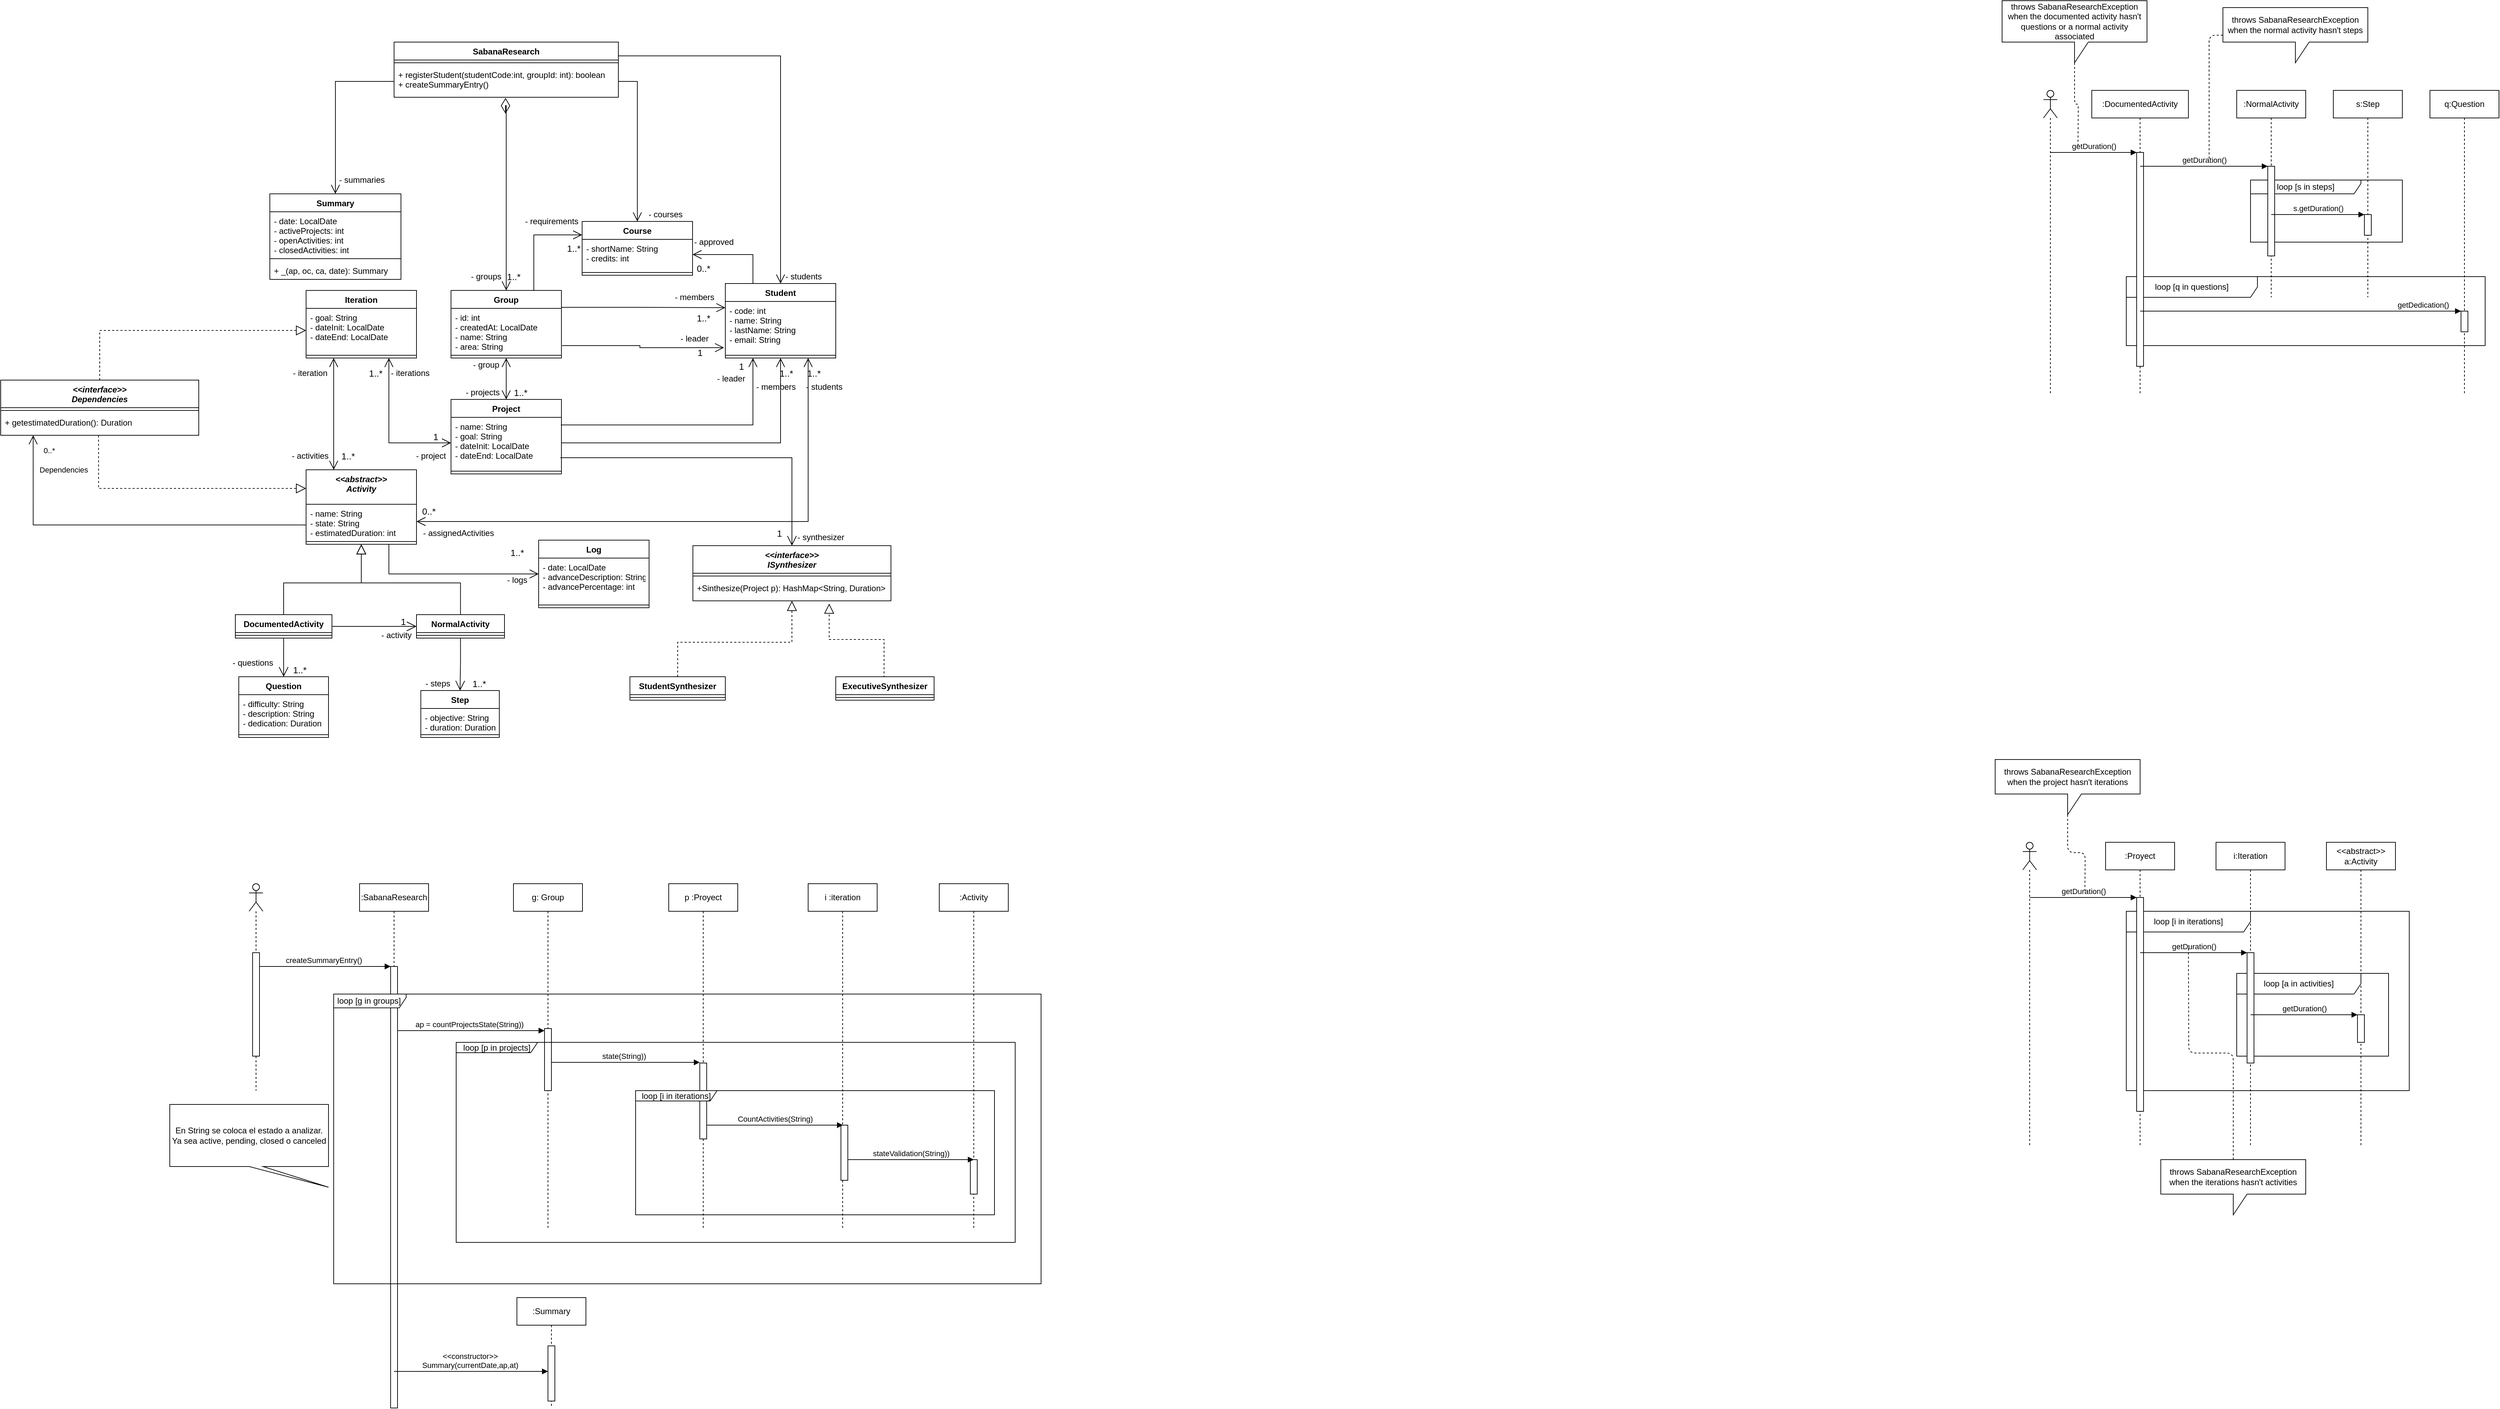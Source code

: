 <mxfile version="14.5.1" type="device"><diagram id="BMrYBfoX8CHqtKJXn9eS" name="Page-1"><mxGraphModel dx="3787" dy="1467" grid="1" gridSize="10" guides="1" tooltips="1" connect="1" arrows="1" fold="1" page="1" pageScale="1" pageWidth="850" pageHeight="1100" math="0" shadow="0"><root><mxCell id="0"/><mxCell id="1" parent="0"/><mxCell id="Llu3JfnZQ6RUKo-hhIr5-25" value=":Activity" style="shape=umlLifeline;perimeter=lifelinePerimeter;whiteSpace=wrap;html=1;container=1;collapsible=0;recursiveResize=0;outlineConnect=0;" vertex="1" parent="1"><mxGeometry x="-1520" y="190" width="100" height="500" as="geometry"/></mxCell><mxCell id="Llu3JfnZQ6RUKo-hhIr5-26" value="" style="html=1;points=[];perimeter=orthogonalPerimeter;" vertex="1" parent="Llu3JfnZQ6RUKo-hhIr5-25"><mxGeometry x="45" y="400" width="10" height="50" as="geometry"/></mxCell><mxCell id="Llu3JfnZQ6RUKo-hhIr5-20" value="i :iteration" style="shape=umlLifeline;perimeter=lifelinePerimeter;whiteSpace=wrap;html=1;container=1;collapsible=0;recursiveResize=0;outlineConnect=0;" vertex="1" parent="1"><mxGeometry x="-1710" y="190" width="100" height="500" as="geometry"/></mxCell><mxCell id="Llu3JfnZQ6RUKo-hhIr5-22" value="" style="html=1;points=[];perimeter=orthogonalPerimeter;" vertex="1" parent="Llu3JfnZQ6RUKo-hhIr5-20"><mxGeometry x="47.5" y="350" width="10" height="80" as="geometry"/></mxCell><mxCell id="Llu3JfnZQ6RUKo-hhIr5-9" value="createSummaryEntry()" style="html=1;verticalAlign=bottom;endArrow=block;entryX=0;entryY=0;" edge="1" target="Llu3JfnZQ6RUKo-hhIr5-8" parent="1" source="Llu3JfnZQ6RUKo-hhIr5-3"><mxGeometry relative="1" as="geometry"><mxPoint x="-2385" y="310" as="sourcePoint"/></mxGeometry></mxCell><mxCell id="Llu3JfnZQ6RUKo-hhIr5-14" value="ap = countProjectsState(String))" style="html=1;verticalAlign=bottom;endArrow=block;entryX=0;entryY=0;" edge="1" parent="1"><mxGeometry relative="1" as="geometry"><mxPoint x="-2310.929" y="403" as="sourcePoint"/><mxPoint x="-2092" y="403" as="targetPoint"/></mxGeometry></mxCell><mxCell id="Llu3JfnZQ6RUKo-hhIr5-27" value="stateValidation(String))" style="html=1;verticalAlign=bottom;endArrow=block;" edge="1" parent="1"><mxGeometry relative="1" as="geometry"><mxPoint x="-1652.499" y="590" as="sourcePoint"/><mxPoint x="-1470" y="590" as="targetPoint"/></mxGeometry></mxCell><mxCell id="Llu3JfnZQ6RUKo-hhIr5-23" value="CountActivities(String)" style="html=1;verticalAlign=bottom;endArrow=block;entryX=0;entryY=0;" edge="1" parent="1"><mxGeometry relative="1" as="geometry"><mxPoint x="-1857.499" y="540" as="sourcePoint"/><mxPoint x="-1659.57" y="540" as="targetPoint"/></mxGeometry></mxCell><mxCell id="Llu3JfnZQ6RUKo-hhIr5-18" value="state(String))" style="html=1;verticalAlign=bottom;endArrow=block;entryX=0;entryY=0;" edge="1" parent="1"><mxGeometry relative="1" as="geometry"><mxPoint x="-2087.5" y="449" as="sourcePoint"/><mxPoint x="-1867" y="449" as="targetPoint"/><Array as="points"><mxPoint x="-1950" y="449"/></Array></mxGeometry></mxCell><mxCell id="fffcVS3mCHa0CQ3i0ZVS-40" value="loop [i in iterations]" style="shape=umlFrame;whiteSpace=wrap;html=1;width=180;height=30;" parent="1" vertex="1"><mxGeometry x="200" y="230" width="410" height="260" as="geometry"/></mxCell><mxCell id="fffcVS3mCHa0CQ3i0ZVS-41" value="loop [a in activities]" style="shape=umlFrame;whiteSpace=wrap;html=1;width=180;height=30;" parent="1" vertex="1"><mxGeometry x="360" y="320" width="220" height="120" as="geometry"/></mxCell><mxCell id="fffcVS3mCHa0CQ3i0ZVS-39" value="loop [q in questions]" style="shape=umlFrame;whiteSpace=wrap;html=1;width=190;height=30;" parent="1" vertex="1"><mxGeometry x="200" y="-690" width="520" height="100" as="geometry"/></mxCell><mxCell id="fffcVS3mCHa0CQ3i0ZVS-33" value="loop [s in steps]" style="shape=umlFrame;whiteSpace=wrap;html=1;width=160;height=20;" parent="1" vertex="1"><mxGeometry x="380" y="-830" width="220" height="90" as="geometry"/></mxCell><mxCell id="fffcVS3mCHa0CQ3i0ZVS-1" value="" style="shape=umlLifeline;participant=umlActor;perimeter=lifelinePerimeter;whiteSpace=wrap;html=1;container=1;collapsible=0;recursiveResize=0;verticalAlign=top;spacingTop=36;outlineConnect=0;" parent="1" vertex="1"><mxGeometry x="50" y="130" width="20" height="440" as="geometry"/></mxCell><mxCell id="fffcVS3mCHa0CQ3i0ZVS-2" value=":Proyect" style="shape=umlLifeline;perimeter=lifelinePerimeter;whiteSpace=wrap;html=1;container=1;collapsible=0;recursiveResize=0;outlineConnect=0;" parent="1" vertex="1"><mxGeometry x="170" y="130" width="100" height="440" as="geometry"/></mxCell><mxCell id="fffcVS3mCHa0CQ3i0ZVS-3" value="" style="html=1;points=[];perimeter=orthogonalPerimeter;" parent="fffcVS3mCHa0CQ3i0ZVS-2" vertex="1"><mxGeometry x="45" y="80" width="10" height="310" as="geometry"/></mxCell><mxCell id="fffcVS3mCHa0CQ3i0ZVS-4" value="getDuration()" style="html=1;verticalAlign=bottom;endArrow=block;entryX=0;entryY=0;" parent="1" source="fffcVS3mCHa0CQ3i0ZVS-1" target="fffcVS3mCHa0CQ3i0ZVS-3" edge="1"><mxGeometry relative="1" as="geometry"><mxPoint x="145" y="210" as="sourcePoint"/></mxGeometry></mxCell><mxCell id="fffcVS3mCHa0CQ3i0ZVS-6" value="i:Iteration" style="shape=umlLifeline;perimeter=lifelinePerimeter;whiteSpace=wrap;html=1;container=1;collapsible=0;recursiveResize=0;outlineConnect=0;" parent="1" vertex="1"><mxGeometry x="330" y="130" width="100" height="440" as="geometry"/></mxCell><mxCell id="fffcVS3mCHa0CQ3i0ZVS-8" value="" style="html=1;points=[];perimeter=orthogonalPerimeter;" parent="fffcVS3mCHa0CQ3i0ZVS-6" vertex="1"><mxGeometry x="45" y="160" width="10" height="160" as="geometry"/></mxCell><mxCell id="fffcVS3mCHa0CQ3i0ZVS-9" value="getDuration()" style="html=1;verticalAlign=bottom;endArrow=block;entryX=0;entryY=0;" parent="1" source="fffcVS3mCHa0CQ3i0ZVS-2" target="fffcVS3mCHa0CQ3i0ZVS-8" edge="1"><mxGeometry relative="1" as="geometry"><mxPoint x="305" y="290" as="sourcePoint"/></mxGeometry></mxCell><mxCell id="fffcVS3mCHa0CQ3i0ZVS-11" value="&amp;lt;&amp;lt;abstract&amp;gt;&amp;gt;&lt;br&gt;a:Activity" style="shape=umlLifeline;perimeter=lifelinePerimeter;whiteSpace=wrap;html=1;container=1;collapsible=0;recursiveResize=0;outlineConnect=0;" parent="1" vertex="1"><mxGeometry x="490" y="130" width="100" height="440" as="geometry"/></mxCell><mxCell id="fffcVS3mCHa0CQ3i0ZVS-13" value="" style="html=1;points=[];perimeter=orthogonalPerimeter;" parent="fffcVS3mCHa0CQ3i0ZVS-11" vertex="1"><mxGeometry x="45" y="250" width="10" height="40" as="geometry"/></mxCell><mxCell id="fffcVS3mCHa0CQ3i0ZVS-14" value="getDuration()" style="html=1;verticalAlign=bottom;endArrow=block;entryX=0;entryY=0;" parent="1" source="fffcVS3mCHa0CQ3i0ZVS-6" target="fffcVS3mCHa0CQ3i0ZVS-13" edge="1"><mxGeometry relative="1" as="geometry"><mxPoint x="465" y="350" as="sourcePoint"/></mxGeometry></mxCell><mxCell id="fffcVS3mCHa0CQ3i0ZVS-16" value="" style="shape=umlLifeline;participant=umlActor;perimeter=lifelinePerimeter;whiteSpace=wrap;html=1;container=1;collapsible=0;recursiveResize=0;verticalAlign=top;spacingTop=36;outlineConnect=0;" parent="1" vertex="1"><mxGeometry x="80" y="-960" width="20" height="440" as="geometry"/></mxCell><mxCell id="fffcVS3mCHa0CQ3i0ZVS-17" value=":DocumentedActivity" style="shape=umlLifeline;perimeter=lifelinePerimeter;whiteSpace=wrap;html=1;container=1;collapsible=0;recursiveResize=0;outlineConnect=0;" parent="1" vertex="1"><mxGeometry x="150" y="-960" width="140" height="440" as="geometry"/></mxCell><mxCell id="fffcVS3mCHa0CQ3i0ZVS-18" value="" style="html=1;points=[];perimeter=orthogonalPerimeter;" parent="fffcVS3mCHa0CQ3i0ZVS-17" vertex="1"><mxGeometry x="65" y="90" width="10" height="310" as="geometry"/></mxCell><mxCell id="fffcVS3mCHa0CQ3i0ZVS-19" value="getDuration()" style="html=1;verticalAlign=bottom;endArrow=block;entryX=0;entryY=0;" parent="1" source="fffcVS3mCHa0CQ3i0ZVS-16" target="fffcVS3mCHa0CQ3i0ZVS-18" edge="1"><mxGeometry relative="1" as="geometry"><mxPoint x="155" y="-870" as="sourcePoint"/></mxGeometry></mxCell><mxCell id="fffcVS3mCHa0CQ3i0ZVS-21" value=":NormalActivity" style="shape=umlLifeline;perimeter=lifelinePerimeter;whiteSpace=wrap;html=1;container=1;collapsible=0;recursiveResize=0;outlineConnect=0;" parent="1" vertex="1"><mxGeometry x="360" y="-960" width="100" height="300" as="geometry"/></mxCell><mxCell id="fffcVS3mCHa0CQ3i0ZVS-22" value="" style="html=1;points=[];perimeter=orthogonalPerimeter;" parent="fffcVS3mCHa0CQ3i0ZVS-21" vertex="1"><mxGeometry x="45" y="110" width="10" height="130" as="geometry"/></mxCell><mxCell id="fffcVS3mCHa0CQ3i0ZVS-23" value="getDuration()" style="html=1;verticalAlign=bottom;endArrow=block;entryX=0;entryY=0;" parent="1" source="fffcVS3mCHa0CQ3i0ZVS-17" target="fffcVS3mCHa0CQ3i0ZVS-22" edge="1"><mxGeometry relative="1" as="geometry"><mxPoint x="335" y="-850" as="sourcePoint"/></mxGeometry></mxCell><mxCell id="fffcVS3mCHa0CQ3i0ZVS-25" value="s:Step" style="shape=umlLifeline;perimeter=lifelinePerimeter;whiteSpace=wrap;html=1;container=1;collapsible=0;recursiveResize=0;outlineConnect=0;" parent="1" vertex="1"><mxGeometry x="500" y="-960" width="100" height="300" as="geometry"/></mxCell><mxCell id="fffcVS3mCHa0CQ3i0ZVS-30" value="" style="html=1;points=[];perimeter=orthogonalPerimeter;" parent="fffcVS3mCHa0CQ3i0ZVS-25" vertex="1"><mxGeometry x="45" y="180" width="10" height="30" as="geometry"/></mxCell><mxCell id="fffcVS3mCHa0CQ3i0ZVS-31" value="s.getDuration()" style="html=1;verticalAlign=bottom;endArrow=block;entryX=0;entryY=0;" parent="1" source="fffcVS3mCHa0CQ3i0ZVS-21" target="fffcVS3mCHa0CQ3i0ZVS-30" edge="1"><mxGeometry relative="1" as="geometry"><mxPoint x="475" y="-830" as="sourcePoint"/></mxGeometry></mxCell><mxCell id="fffcVS3mCHa0CQ3i0ZVS-34" value="q:Question" style="shape=umlLifeline;perimeter=lifelinePerimeter;whiteSpace=wrap;html=1;container=1;collapsible=0;recursiveResize=0;outlineConnect=0;" parent="1" vertex="1"><mxGeometry x="640" y="-960" width="100" height="440" as="geometry"/></mxCell><mxCell id="fffcVS3mCHa0CQ3i0ZVS-36" value="" style="html=1;points=[];perimeter=orthogonalPerimeter;" parent="fffcVS3mCHa0CQ3i0ZVS-34" vertex="1"><mxGeometry x="45" y="320" width="10" height="30" as="geometry"/></mxCell><mxCell id="fffcVS3mCHa0CQ3i0ZVS-37" value="getDedication()" style="html=1;verticalAlign=bottom;endArrow=block;entryX=0;entryY=0;" parent="1" source="fffcVS3mCHa0CQ3i0ZVS-17" target="fffcVS3mCHa0CQ3i0ZVS-36" edge="1"><mxGeometry x="0.764" relative="1" as="geometry"><mxPoint x="615" y="-640" as="sourcePoint"/><mxPoint as="offset"/></mxGeometry></mxCell><mxCell id="fffcVS3mCHa0CQ3i0ZVS-46" style="edgeStyle=orthogonalEdgeStyle;rounded=1;orthogonalLoop=1;jettySize=auto;html=1;dashed=1;endArrow=none;endFill=0;" parent="1" source="fffcVS3mCHa0CQ3i0ZVS-43" edge="1"><mxGeometry relative="1" as="geometry"><mxPoint x="140" y="200" as="targetPoint"/></mxGeometry></mxCell><mxCell id="fffcVS3mCHa0CQ3i0ZVS-43" value="throws SabanaResearchException&lt;br&gt;when the project hasn't iterations" style="shape=callout;whiteSpace=wrap;html=1;perimeter=calloutPerimeter;" parent="1" vertex="1"><mxGeometry x="10" y="10" width="210" height="80" as="geometry"/></mxCell><mxCell id="fffcVS3mCHa0CQ3i0ZVS-48" style="edgeStyle=orthogonalEdgeStyle;rounded=1;orthogonalLoop=1;jettySize=auto;html=1;dashed=1;endArrow=none;endFill=0;" parent="1" source="fffcVS3mCHa0CQ3i0ZVS-47" edge="1"><mxGeometry relative="1" as="geometry"><mxPoint x="290" y="280" as="targetPoint"/></mxGeometry></mxCell><mxCell id="fffcVS3mCHa0CQ3i0ZVS-47" value="throws SabanaResearchException&lt;br&gt;when the iterations hasn't activities" style="shape=callout;whiteSpace=wrap;html=1;perimeter=calloutPerimeter;" parent="1" vertex="1"><mxGeometry x="250" y="590" width="210" height="80" as="geometry"/></mxCell><mxCell id="fffcVS3mCHa0CQ3i0ZVS-50" style="edgeStyle=orthogonalEdgeStyle;rounded=1;orthogonalLoop=1;jettySize=auto;html=1;dashed=1;endArrow=none;endFill=0;" parent="1" source="fffcVS3mCHa0CQ3i0ZVS-49" edge="1"><mxGeometry relative="1" as="geometry"><mxPoint x="130" y="-880" as="targetPoint"/></mxGeometry></mxCell><mxCell id="fffcVS3mCHa0CQ3i0ZVS-49" value="throws SabanaResearchException&lt;br&gt;when the documented activity hasn't questions or a normal activity associated" style="shape=callout;whiteSpace=wrap;html=1;perimeter=calloutPerimeter;" parent="1" vertex="1"><mxGeometry x="20" y="-1090" width="210" height="90" as="geometry"/></mxCell><mxCell id="fffcVS3mCHa0CQ3i0ZVS-52" style="edgeStyle=orthogonalEdgeStyle;rounded=1;orthogonalLoop=1;jettySize=auto;html=1;dashed=1;endArrow=none;endFill=0;" parent="1" source="fffcVS3mCHa0CQ3i0ZVS-51" edge="1"><mxGeometry relative="1" as="geometry"><mxPoint x="320" y="-860" as="targetPoint"/></mxGeometry></mxCell><mxCell id="fffcVS3mCHa0CQ3i0ZVS-51" value="throws SabanaResearchException&lt;br&gt;when the normal activity hasn't steps" style="shape=callout;whiteSpace=wrap;html=1;perimeter=calloutPerimeter;" parent="1" vertex="1"><mxGeometry x="340" y="-1080" width="210" height="80" as="geometry"/></mxCell><mxCell id="fffcVS3mCHa0CQ3i0ZVS-53" style="edgeStyle=orthogonalEdgeStyle;rounded=0;orthogonalLoop=1;jettySize=auto;html=1;exitX=1;exitY=0.5;exitDx=0;exitDy=0;entryX=0.5;entryY=0;entryDx=0;entryDy=0;endArrow=open;endFill=0;endSize=11;" parent="1" source="fffcVS3mCHa0CQ3i0ZVS-124" target="fffcVS3mCHa0CQ3i0ZVS-57" edge="1"><mxGeometry relative="1" as="geometry"><mxPoint x="-2067.5" y="-887.5" as="sourcePoint"/></mxGeometry></mxCell><mxCell id="fffcVS3mCHa0CQ3i0ZVS-54" style="edgeStyle=orthogonalEdgeStyle;rounded=0;orthogonalLoop=1;jettySize=auto;html=1;exitX=1;exitY=0.25;exitDx=0;exitDy=0;entryX=0.5;entryY=0;entryDx=0;entryDy=0;endArrow=open;endFill=0;endSize=11;" parent="1" source="fffcVS3mCHa0CQ3i0ZVS-122" target="fffcVS3mCHa0CQ3i0ZVS-68" edge="1"><mxGeometry relative="1" as="geometry"><mxPoint x="-2067.5" y="-922.5" as="sourcePoint"/></mxGeometry></mxCell><mxCell id="fffcVS3mCHa0CQ3i0ZVS-55" style="edgeStyle=orthogonalEdgeStyle;rounded=0;orthogonalLoop=1;jettySize=auto;html=1;entryX=0.5;entryY=0;entryDx=0;entryDy=0;endArrow=open;endFill=0;endSize=11;startArrow=diamondThin;startFill=0;startSize=20;exitX=0.497;exitY=1.018;exitDx=0;exitDy=0;exitPerimeter=0;" parent="1" source="fffcVS3mCHa0CQ3i0ZVS-124" target="fffcVS3mCHa0CQ3i0ZVS-63" edge="1"><mxGeometry relative="1" as="geometry"><mxPoint x="-2147.5" y="-930" as="sourcePoint"/><Array as="points"><mxPoint x="-2148" y="-938"/><mxPoint x="-2148" y="-938"/></Array></mxGeometry></mxCell><mxCell id="fffcVS3mCHa0CQ3i0ZVS-56" style="edgeStyle=orthogonalEdgeStyle;rounded=0;orthogonalLoop=1;jettySize=auto;html=1;exitX=0;exitY=0.5;exitDx=0;exitDy=0;entryX=0.5;entryY=0;entryDx=0;entryDy=0;endArrow=open;endFill=0;endSize=11;" parent="1" source="fffcVS3mCHa0CQ3i0ZVS-124" target="fffcVS3mCHa0CQ3i0ZVS-125" edge="1"><mxGeometry relative="1" as="geometry"><mxPoint x="-2227.5" y="-905" as="sourcePoint"/><mxPoint x="-2397.5" y="-810" as="targetPoint"/></mxGeometry></mxCell><mxCell id="fffcVS3mCHa0CQ3i0ZVS-57" value="Course" style="swimlane;fontStyle=1;align=center;verticalAlign=top;childLayout=stackLayout;horizontal=1;startSize=26;horizontalStack=0;resizeParent=1;resizeParentMax=0;resizeLast=0;collapsible=1;marginBottom=0;" parent="1" vertex="1"><mxGeometry x="-2037.5" y="-770" width="160" height="78" as="geometry"/></mxCell><mxCell id="fffcVS3mCHa0CQ3i0ZVS-58" value="- shortName: String&#10;- credits: int" style="text;strokeColor=none;fillColor=none;align=left;verticalAlign=top;spacingLeft=4;spacingRight=4;overflow=hidden;rotatable=0;points=[[0,0.5],[1,0.5]];portConstraint=eastwest;" parent="fffcVS3mCHa0CQ3i0ZVS-57" vertex="1"><mxGeometry y="26" width="160" height="44" as="geometry"/></mxCell><mxCell id="fffcVS3mCHa0CQ3i0ZVS-59" value="" style="line;strokeWidth=1;fillColor=none;align=left;verticalAlign=middle;spacingTop=-1;spacingLeft=3;spacingRight=3;rotatable=0;labelPosition=right;points=[];portConstraint=eastwest;" parent="fffcVS3mCHa0CQ3i0ZVS-57" vertex="1"><mxGeometry y="70" width="160" height="8" as="geometry"/></mxCell><mxCell id="fffcVS3mCHa0CQ3i0ZVS-60" style="edgeStyle=orthogonalEdgeStyle;rounded=0;orthogonalLoop=1;jettySize=auto;html=1;exitX=1;exitY=0.25;exitDx=0;exitDy=0;entryX=0;entryY=0.122;entryDx=0;entryDy=0;entryPerimeter=0;endArrow=open;endFill=0;endSize=11;" parent="1" source="fffcVS3mCHa0CQ3i0ZVS-63" target="fffcVS3mCHa0CQ3i0ZVS-69" edge="1"><mxGeometry relative="1" as="geometry"/></mxCell><mxCell id="fffcVS3mCHa0CQ3i0ZVS-61" style="edgeStyle=orthogonalEdgeStyle;rounded=0;orthogonalLoop=1;jettySize=auto;html=1;exitX=0.75;exitY=0;exitDx=0;exitDy=0;entryX=0;entryY=0.25;entryDx=0;entryDy=0;endArrow=open;endFill=0;endSize=11;" parent="1" source="fffcVS3mCHa0CQ3i0ZVS-63" target="fffcVS3mCHa0CQ3i0ZVS-57" edge="1"><mxGeometry relative="1" as="geometry"/></mxCell><mxCell id="fffcVS3mCHa0CQ3i0ZVS-62" style="edgeStyle=orthogonalEdgeStyle;rounded=0;orthogonalLoop=1;jettySize=auto;html=1;exitX=0.5;exitY=1;exitDx=0;exitDy=0;endArrow=open;endFill=0;endSize=11;startArrow=open;startFill=0;startSize=11;" parent="1" source="fffcVS3mCHa0CQ3i0ZVS-63" target="fffcVS3mCHa0CQ3i0ZVS-71" edge="1"><mxGeometry relative="1" as="geometry"/></mxCell><mxCell id="fffcVS3mCHa0CQ3i0ZVS-63" value="Group" style="swimlane;fontStyle=1;align=center;verticalAlign=top;childLayout=stackLayout;horizontal=1;startSize=26;horizontalStack=0;resizeParent=1;resizeParentMax=0;resizeLast=0;collapsible=1;marginBottom=0;" parent="1" vertex="1"><mxGeometry x="-2227.5" y="-670" width="160" height="98" as="geometry"/></mxCell><mxCell id="fffcVS3mCHa0CQ3i0ZVS-64" value="- id: int&#10;- createdAt: LocalDate&#10;- name: String&#10;- area: String" style="text;strokeColor=none;fillColor=none;align=left;verticalAlign=top;spacingLeft=4;spacingRight=4;overflow=hidden;rotatable=0;points=[[0,0.5],[1,0.5]];portConstraint=eastwest;" parent="fffcVS3mCHa0CQ3i0ZVS-63" vertex="1"><mxGeometry y="26" width="160" height="64" as="geometry"/></mxCell><mxCell id="fffcVS3mCHa0CQ3i0ZVS-65" value="" style="line;strokeWidth=1;fillColor=none;align=left;verticalAlign=middle;spacingTop=-1;spacingLeft=3;spacingRight=3;rotatable=0;labelPosition=right;points=[];portConstraint=eastwest;" parent="fffcVS3mCHa0CQ3i0ZVS-63" vertex="1"><mxGeometry y="90" width="160" height="8" as="geometry"/></mxCell><mxCell id="fffcVS3mCHa0CQ3i0ZVS-66" style="edgeStyle=orthogonalEdgeStyle;rounded=0;orthogonalLoop=1;jettySize=auto;html=1;exitX=0.25;exitY=0;exitDx=0;exitDy=0;entryX=1;entryY=0.5;entryDx=0;entryDy=0;endArrow=open;endFill=0;endSize=11;" parent="1" source="fffcVS3mCHa0CQ3i0ZVS-68" target="fffcVS3mCHa0CQ3i0ZVS-58" edge="1"><mxGeometry relative="1" as="geometry"/></mxCell><mxCell id="fffcVS3mCHa0CQ3i0ZVS-67" style="edgeStyle=orthogonalEdgeStyle;rounded=0;orthogonalLoop=1;jettySize=auto;html=1;exitX=0.75;exitY=1;exitDx=0;exitDy=0;entryX=1;entryY=0.5;entryDx=0;entryDy=0;endArrow=open;endFill=0;endSize=11;startArrow=open;startFill=0;startSize=11;" parent="1" source="fffcVS3mCHa0CQ3i0ZVS-68" target="fffcVS3mCHa0CQ3i0ZVS-80" edge="1"><mxGeometry relative="1" as="geometry"/></mxCell><mxCell id="fffcVS3mCHa0CQ3i0ZVS-68" value="Student" style="swimlane;fontStyle=1;align=center;verticalAlign=top;childLayout=stackLayout;horizontal=1;startSize=26;horizontalStack=0;resizeParent=1;resizeParentMax=0;resizeLast=0;collapsible=1;marginBottom=0;" parent="1" vertex="1"><mxGeometry x="-1830" y="-680" width="160" height="108" as="geometry"/></mxCell><mxCell id="fffcVS3mCHa0CQ3i0ZVS-69" value="- code: int&#10;- name: String&#10;- lastName: String&#10;- email: String&#10;" style="text;strokeColor=none;fillColor=none;align=left;verticalAlign=top;spacingLeft=4;spacingRight=4;overflow=hidden;rotatable=0;points=[[0,0.5],[1,0.5]];portConstraint=eastwest;" parent="fffcVS3mCHa0CQ3i0ZVS-68" vertex="1"><mxGeometry y="26" width="160" height="74" as="geometry"/></mxCell><mxCell id="fffcVS3mCHa0CQ3i0ZVS-70" value="" style="line;strokeWidth=1;fillColor=none;align=left;verticalAlign=middle;spacingTop=-1;spacingLeft=3;spacingRight=3;rotatable=0;labelPosition=right;points=[];portConstraint=eastwest;" parent="fffcVS3mCHa0CQ3i0ZVS-68" vertex="1"><mxGeometry y="100" width="160" height="8" as="geometry"/></mxCell><mxCell id="fffcVS3mCHa0CQ3i0ZVS-71" value="Project" style="swimlane;fontStyle=1;align=center;verticalAlign=top;childLayout=stackLayout;horizontal=1;startSize=26;horizontalStack=0;resizeParent=1;resizeParentMax=0;resizeLast=0;collapsible=1;marginBottom=0;" parent="1" vertex="1"><mxGeometry x="-2227.5" y="-512" width="160" height="108" as="geometry"/></mxCell><mxCell id="fffcVS3mCHa0CQ3i0ZVS-72" value="- name: String&#10;- goal: String&#10;- dateInit: LocalDate&#10;- dateEnd: LocalDate" style="text;strokeColor=none;fillColor=none;align=left;verticalAlign=top;spacingLeft=4;spacingRight=4;overflow=hidden;rotatable=0;points=[[0,0.5],[1,0.5]];portConstraint=eastwest;" parent="fffcVS3mCHa0CQ3i0ZVS-71" vertex="1"><mxGeometry y="26" width="160" height="74" as="geometry"/></mxCell><mxCell id="fffcVS3mCHa0CQ3i0ZVS-73" value="" style="line;strokeWidth=1;fillColor=none;align=left;verticalAlign=middle;spacingTop=-1;spacingLeft=3;spacingRight=3;rotatable=0;labelPosition=right;points=[];portConstraint=eastwest;" parent="fffcVS3mCHa0CQ3i0ZVS-71" vertex="1"><mxGeometry y="100" width="160" height="8" as="geometry"/></mxCell><mxCell id="fffcVS3mCHa0CQ3i0ZVS-74" style="edgeStyle=orthogonalEdgeStyle;rounded=0;orthogonalLoop=1;jettySize=auto;html=1;exitX=0.25;exitY=1;exitDx=0;exitDy=0;entryX=0.25;entryY=0;entryDx=0;entryDy=0;endArrow=open;endFill=0;endSize=11;startArrow=open;startFill=0;startSize=11;" parent="1" source="fffcVS3mCHa0CQ3i0ZVS-75" target="fffcVS3mCHa0CQ3i0ZVS-79" edge="1"><mxGeometry relative="1" as="geometry"/></mxCell><mxCell id="fffcVS3mCHa0CQ3i0ZVS-75" value="Iteration" style="swimlane;fontStyle=1;align=center;verticalAlign=top;childLayout=stackLayout;horizontal=1;startSize=26;horizontalStack=0;resizeParent=1;resizeParentMax=0;resizeLast=0;collapsible=1;marginBottom=0;" parent="1" vertex="1"><mxGeometry x="-2437.5" y="-670" width="160" height="98" as="geometry"/></mxCell><mxCell id="fffcVS3mCHa0CQ3i0ZVS-76" value="- goal: String&#10;- dateInit: LocalDate&#10;- dateEnd: LocalDate" style="text;strokeColor=none;fillColor=none;align=left;verticalAlign=top;spacingLeft=4;spacingRight=4;overflow=hidden;rotatable=0;points=[[0,0.5],[1,0.5]];portConstraint=eastwest;" parent="fffcVS3mCHa0CQ3i0ZVS-75" vertex="1"><mxGeometry y="26" width="160" height="64" as="geometry"/></mxCell><mxCell id="fffcVS3mCHa0CQ3i0ZVS-77" value="" style="line;strokeWidth=1;fillColor=none;align=left;verticalAlign=middle;spacingTop=-1;spacingLeft=3;spacingRight=3;rotatable=0;labelPosition=right;points=[];portConstraint=eastwest;" parent="fffcVS3mCHa0CQ3i0ZVS-75" vertex="1"><mxGeometry y="90" width="160" height="8" as="geometry"/></mxCell><mxCell id="fffcVS3mCHa0CQ3i0ZVS-78" style="edgeStyle=orthogonalEdgeStyle;rounded=0;orthogonalLoop=1;jettySize=auto;html=1;exitX=0.75;exitY=1;exitDx=0;exitDy=0;entryX=0;entryY=0.5;entryDx=0;entryDy=0;endArrow=open;endFill=0;endSize=11;" parent="1" source="fffcVS3mCHa0CQ3i0ZVS-79" target="fffcVS3mCHa0CQ3i0ZVS-82" edge="1"><mxGeometry relative="1" as="geometry"/></mxCell><mxCell id="fffcVS3mCHa0CQ3i0ZVS-79" value="&lt;&lt;abstract&gt;&gt;&#10;Activity" style="swimlane;fontStyle=3;align=center;verticalAlign=top;childLayout=stackLayout;horizontal=1;startSize=50;horizontalStack=0;resizeParent=1;resizeParentMax=0;resizeLast=0;collapsible=1;marginBottom=0;" parent="1" vertex="1"><mxGeometry x="-2437.5" y="-410" width="160" height="108" as="geometry"/></mxCell><mxCell id="fffcVS3mCHa0CQ3i0ZVS-80" value="- name: String&#10;- state: String&#10;- estimatedDuration: int" style="text;strokeColor=none;fillColor=none;align=left;verticalAlign=top;spacingLeft=4;spacingRight=4;overflow=hidden;rotatable=0;points=[[0,0.5],[1,0.5]];portConstraint=eastwest;" parent="fffcVS3mCHa0CQ3i0ZVS-79" vertex="1"><mxGeometry y="50" width="160" height="50" as="geometry"/></mxCell><mxCell id="fffcVS3mCHa0CQ3i0ZVS-81" value="" style="line;strokeWidth=1;fillColor=none;align=left;verticalAlign=middle;spacingTop=-1;spacingLeft=3;spacingRight=3;rotatable=0;labelPosition=right;points=[];portConstraint=eastwest;" parent="fffcVS3mCHa0CQ3i0ZVS-79" vertex="1"><mxGeometry y="100" width="160" height="8" as="geometry"/></mxCell><mxCell id="fffcVS3mCHa0CQ3i0ZVS-82" value="Log" style="swimlane;fontStyle=1;align=center;verticalAlign=top;childLayout=stackLayout;horizontal=1;startSize=26;horizontalStack=0;resizeParent=1;resizeParentMax=0;resizeLast=0;collapsible=1;marginBottom=0;" parent="1" vertex="1"><mxGeometry x="-2100.5" y="-308" width="160" height="98" as="geometry"/></mxCell><mxCell id="fffcVS3mCHa0CQ3i0ZVS-83" value="- date: LocalDate&#10;- advanceDescription: String&#10;- advancePercentage: int" style="text;strokeColor=none;fillColor=none;align=left;verticalAlign=top;spacingLeft=4;spacingRight=4;overflow=hidden;rotatable=0;points=[[0,0.5],[1,0.5]];portConstraint=eastwest;" parent="fffcVS3mCHa0CQ3i0ZVS-82" vertex="1"><mxGeometry y="26" width="160" height="64" as="geometry"/></mxCell><mxCell id="fffcVS3mCHa0CQ3i0ZVS-84" value="" style="line;strokeWidth=1;fillColor=none;align=left;verticalAlign=middle;spacingTop=-1;spacingLeft=3;spacingRight=3;rotatable=0;labelPosition=right;points=[];portConstraint=eastwest;" parent="fffcVS3mCHa0CQ3i0ZVS-82" vertex="1"><mxGeometry y="90" width="160" height="8" as="geometry"/></mxCell><mxCell id="fffcVS3mCHa0CQ3i0ZVS-85" style="edgeStyle=orthogonalEdgeStyle;rounded=0;orthogonalLoop=1;jettySize=auto;html=1;exitX=1.006;exitY=0.844;exitDx=0;exitDy=0;entryX=-0.012;entryY=0.905;entryDx=0;entryDy=0;endArrow=open;endFill=0;endSize=11;entryPerimeter=0;exitPerimeter=0;" parent="1" source="fffcVS3mCHa0CQ3i0ZVS-64" target="fffcVS3mCHa0CQ3i0ZVS-69" edge="1"><mxGeometry relative="1" as="geometry"/></mxCell><mxCell id="fffcVS3mCHa0CQ3i0ZVS-86" style="edgeStyle=orthogonalEdgeStyle;rounded=0;orthogonalLoop=1;jettySize=auto;html=1;exitX=0;exitY=0.5;exitDx=0;exitDy=0;entryX=0.75;entryY=1;entryDx=0;entryDy=0;endArrow=open;endFill=0;endSize=11;startArrow=open;startFill=0;startSize=11;" parent="1" source="fffcVS3mCHa0CQ3i0ZVS-72" target="fffcVS3mCHa0CQ3i0ZVS-75" edge="1"><mxGeometry relative="1" as="geometry"/></mxCell><mxCell id="fffcVS3mCHa0CQ3i0ZVS-87" value="1..*" style="text;html=1;align=center;verticalAlign=middle;resizable=0;points=[];autosize=1;strokeWidth=1;fontSize=13;" parent="1" vertex="1"><mxGeometry x="-2157.5" y="-700" width="40" height="20" as="geometry"/></mxCell><mxCell id="fffcVS3mCHa0CQ3i0ZVS-88" value="- groups" style="text;html=1;align=center;verticalAlign=middle;resizable=0;points=[];autosize=1;strokeWidth=1;fontSize=12;" parent="1" vertex="1"><mxGeometry x="-2207.5" y="-700" width="60" height="20" as="geometry"/></mxCell><mxCell id="fffcVS3mCHa0CQ3i0ZVS-89" value="- courses" style="text;html=1;align=center;verticalAlign=middle;resizable=0;points=[];autosize=1;strokeWidth=1;fontSize=12;" parent="1" vertex="1"><mxGeometry x="-1947.5" y="-790" width="60" height="20" as="geometry"/></mxCell><mxCell id="fffcVS3mCHa0CQ3i0ZVS-90" value="- students" style="text;html=1;align=center;verticalAlign=middle;resizable=0;points=[];autosize=1;strokeWidth=1;fontSize=12;" parent="1" vertex="1"><mxGeometry x="-1752.5" y="-700" width="70" height="20" as="geometry"/></mxCell><mxCell id="fffcVS3mCHa0CQ3i0ZVS-91" value="- summaries" style="text;html=1;align=center;verticalAlign=middle;resizable=0;points=[];autosize=1;strokeWidth=1;fontSize=12;" parent="1" vertex="1"><mxGeometry x="-2397.5" y="-840" width="80" height="20" as="geometry"/></mxCell><mxCell id="fffcVS3mCHa0CQ3i0ZVS-92" value="- group" style="text;html=1;align=center;verticalAlign=middle;resizable=0;points=[];autosize=1;strokeWidth=1;fontSize=12;" parent="1" vertex="1"><mxGeometry x="-2202.5" y="-572" width="50" height="20" as="geometry"/></mxCell><mxCell id="fffcVS3mCHa0CQ3i0ZVS-93" value="- projects" style="text;html=1;align=center;verticalAlign=middle;resizable=0;points=[];autosize=1;strokeWidth=1;fontSize=12;" parent="1" vertex="1"><mxGeometry x="-2212.5" y="-532" width="60" height="20" as="geometry"/></mxCell><mxCell id="fffcVS3mCHa0CQ3i0ZVS-94" value="- project" style="text;html=1;align=center;verticalAlign=middle;resizable=0;points=[];autosize=1;strokeWidth=1;fontSize=12;" parent="1" vertex="1"><mxGeometry x="-2287.5" y="-440" width="60" height="20" as="geometry"/></mxCell><mxCell id="fffcVS3mCHa0CQ3i0ZVS-95" value="- iterations" style="text;html=1;align=center;verticalAlign=middle;resizable=0;points=[];autosize=1;strokeWidth=1;fontSize=12;" parent="1" vertex="1"><mxGeometry x="-2322.5" y="-560" width="70" height="20" as="geometry"/></mxCell><mxCell id="fffcVS3mCHa0CQ3i0ZVS-96" value="- iteration" style="text;html=1;align=center;verticalAlign=middle;resizable=0;points=[];autosize=1;strokeWidth=1;fontSize=12;" parent="1" vertex="1"><mxGeometry x="-2467.5" y="-560" width="70" height="20" as="geometry"/></mxCell><mxCell id="fffcVS3mCHa0CQ3i0ZVS-97" value="- activities" style="text;html=1;align=center;verticalAlign=middle;resizable=0;points=[];autosize=1;strokeWidth=1;fontSize=12;" parent="1" vertex="1"><mxGeometry x="-2467.5" y="-440" width="70" height="20" as="geometry"/></mxCell><mxCell id="fffcVS3mCHa0CQ3i0ZVS-98" value="- logs" style="text;html=1;align=center;verticalAlign=middle;resizable=0;points=[];autosize=1;strokeWidth=1;fontSize=12;" parent="1" vertex="1"><mxGeometry x="-2152.5" y="-260" width="40" height="20" as="geometry"/></mxCell><mxCell id="fffcVS3mCHa0CQ3i0ZVS-99" value="1..*" style="text;html=1;align=center;verticalAlign=middle;resizable=0;points=[];autosize=1;strokeWidth=1;fontSize=13;" parent="1" vertex="1"><mxGeometry x="-2147.5" y="-532" width="40" height="20" as="geometry"/></mxCell><mxCell id="fffcVS3mCHa0CQ3i0ZVS-100" value="1..*" style="text;html=1;align=center;verticalAlign=middle;resizable=0;points=[];autosize=1;strokeWidth=1;fontSize=13;" parent="1" vertex="1"><mxGeometry x="-2152.5" y="-300" width="40" height="20" as="geometry"/></mxCell><mxCell id="fffcVS3mCHa0CQ3i0ZVS-101" value="1..*" style="text;html=1;align=center;verticalAlign=middle;resizable=0;points=[];autosize=1;strokeWidth=1;fontSize=13;" parent="1" vertex="1"><mxGeometry x="-2397.5" y="-440" width="40" height="20" as="geometry"/></mxCell><mxCell id="fffcVS3mCHa0CQ3i0ZVS-102" value="1..*" style="text;html=1;align=center;verticalAlign=middle;resizable=0;points=[];autosize=1;strokeWidth=1;fontSize=13;" parent="1" vertex="1"><mxGeometry x="-2357.5" y="-560" width="40" height="20" as="geometry"/></mxCell><mxCell id="fffcVS3mCHa0CQ3i0ZVS-103" value="1..*" style="text;html=1;align=center;verticalAlign=middle;resizable=0;points=[];autosize=1;strokeWidth=1;fontSize=13;" parent="1" vertex="1"><mxGeometry x="-1722.5" y="-560" width="40" height="20" as="geometry"/></mxCell><mxCell id="fffcVS3mCHa0CQ3i0ZVS-104" value="- students" style="text;html=1;align=center;verticalAlign=middle;resizable=0;points=[];autosize=1;strokeWidth=1;fontSize=12;" parent="1" vertex="1"><mxGeometry x="-1722.5" y="-540" width="70" height="20" as="geometry"/></mxCell><mxCell id="fffcVS3mCHa0CQ3i0ZVS-105" value="1..*" style="text;html=1;align=center;verticalAlign=middle;resizable=0;points=[];autosize=1;strokeWidth=1;fontSize=13;" parent="1" vertex="1"><mxGeometry x="-2070.5" y="-741" width="40" height="20" as="geometry"/></mxCell><mxCell id="fffcVS3mCHa0CQ3i0ZVS-106" value="- requirements" style="text;html=1;align=center;verticalAlign=middle;resizable=0;points=[];autosize=1;strokeWidth=1;fontSize=12;" parent="1" vertex="1"><mxGeometry x="-2127.5" y="-780" width="90" height="20" as="geometry"/></mxCell><mxCell id="fffcVS3mCHa0CQ3i0ZVS-107" value="- approved" style="text;html=1;align=center;verticalAlign=middle;resizable=0;points=[];autosize=1;strokeWidth=1;fontSize=12;" parent="1" vertex="1"><mxGeometry x="-1882.5" y="-750" width="70" height="20" as="geometry"/></mxCell><mxCell id="fffcVS3mCHa0CQ3i0ZVS-108" value="0..*" style="text;html=1;align=center;verticalAlign=middle;resizable=0;points=[];autosize=1;strokeWidth=1;fontSize=13;" parent="1" vertex="1"><mxGeometry x="-1882.5" y="-712" width="40" height="20" as="geometry"/></mxCell><mxCell id="fffcVS3mCHa0CQ3i0ZVS-109" value="- members" style="text;html=1;align=center;verticalAlign=middle;resizable=0;points=[];autosize=1;strokeWidth=1;fontSize=12;" parent="1" vertex="1"><mxGeometry x="-1910.5" y="-670" width="70" height="20" as="geometry"/></mxCell><mxCell id="fffcVS3mCHa0CQ3i0ZVS-110" value="- leader" style="text;html=1;align=center;verticalAlign=middle;resizable=0;points=[];autosize=1;strokeWidth=1;fontSize=12;" parent="1" vertex="1"><mxGeometry x="-1905.5" y="-610" width="60" height="20" as="geometry"/></mxCell><mxCell id="fffcVS3mCHa0CQ3i0ZVS-111" value="1..*" style="text;html=1;align=center;verticalAlign=middle;resizable=0;points=[];autosize=1;strokeWidth=1;fontSize=13;" parent="1" vertex="1"><mxGeometry x="-1882.5" y="-640" width="40" height="20" as="geometry"/></mxCell><mxCell id="fffcVS3mCHa0CQ3i0ZVS-112" value="1" style="text;html=1;align=center;verticalAlign=middle;resizable=0;points=[];autosize=1;strokeWidth=1;fontSize=13;" parent="1" vertex="1"><mxGeometry x="-1877.5" y="-590" width="20" height="20" as="geometry"/></mxCell><mxCell id="fffcVS3mCHa0CQ3i0ZVS-113" style="edgeStyle=orthogonalEdgeStyle;rounded=0;orthogonalLoop=1;jettySize=auto;html=1;entryX=0.25;entryY=1;entryDx=0;entryDy=0;startArrow=none;startFill=0;startSize=11;endArrow=open;endFill=0;endSize=11;fontSize=12;exitX=0.995;exitY=0.148;exitDx=0;exitDy=0;exitPerimeter=0;" parent="1" source="fffcVS3mCHa0CQ3i0ZVS-72" target="fffcVS3mCHa0CQ3i0ZVS-68" edge="1"><mxGeometry relative="1" as="geometry"><mxPoint x="-1980" y="-474" as="sourcePoint"/></mxGeometry></mxCell><mxCell id="fffcVS3mCHa0CQ3i0ZVS-114" value="- leader" style="text;html=1;align=center;verticalAlign=middle;resizable=0;points=[];autosize=1;strokeWidth=1;fontSize=12;" parent="1" vertex="1"><mxGeometry x="-1852.5" y="-552" width="60" height="20" as="geometry"/></mxCell><mxCell id="fffcVS3mCHa0CQ3i0ZVS-115" value="- members" style="text;html=1;align=center;verticalAlign=middle;resizable=0;points=[];autosize=1;strokeWidth=1;fontSize=12;" parent="1" vertex="1"><mxGeometry x="-1792.5" y="-540" width="70" height="20" as="geometry"/></mxCell><mxCell id="fffcVS3mCHa0CQ3i0ZVS-116" value="1..*" style="text;html=1;align=center;verticalAlign=middle;resizable=0;points=[];autosize=1;strokeWidth=1;fontSize=13;" parent="1" vertex="1"><mxGeometry x="-1762.5" y="-560" width="40" height="20" as="geometry"/></mxCell><mxCell id="fffcVS3mCHa0CQ3i0ZVS-117" style="edgeStyle=orthogonalEdgeStyle;rounded=0;orthogonalLoop=1;jettySize=auto;html=1;exitX=1;exitY=0.5;exitDx=0;exitDy=0;startArrow=none;startFill=0;startSize=11;endArrow=open;endFill=0;endSize=11;fontSize=12;entryX=0.5;entryY=1;entryDx=0;entryDy=0;" parent="1" source="fffcVS3mCHa0CQ3i0ZVS-72" target="fffcVS3mCHa0CQ3i0ZVS-68" edge="1"><mxGeometry relative="1" as="geometry"><mxPoint x="-2067.5" y="-449" as="sourcePoint"/><mxPoint x="-1760.5" y="-510" as="targetPoint"/></mxGeometry></mxCell><mxCell id="fffcVS3mCHa0CQ3i0ZVS-118" value="1" style="text;html=1;align=center;verticalAlign=middle;resizable=0;points=[];autosize=1;strokeWidth=1;fontSize=13;" parent="1" vertex="1"><mxGeometry x="-1817.5" y="-570" width="20" height="20" as="geometry"/></mxCell><mxCell id="fffcVS3mCHa0CQ3i0ZVS-119" value="- assignedActivities" style="text;html=1;align=center;verticalAlign=middle;resizable=0;points=[];autosize=1;strokeWidth=1;fontSize=12;" parent="1" vertex="1"><mxGeometry x="-2277.5" y="-328" width="120" height="20" as="geometry"/></mxCell><mxCell id="fffcVS3mCHa0CQ3i0ZVS-120" value="0..*" style="text;html=1;align=center;verticalAlign=middle;resizable=0;points=[];autosize=1;strokeWidth=1;fontSize=13;" parent="1" vertex="1"><mxGeometry x="-2280.5" y="-360" width="40" height="20" as="geometry"/></mxCell><mxCell id="fffcVS3mCHa0CQ3i0ZVS-121" value="1" style="text;html=1;align=center;verticalAlign=middle;resizable=0;points=[];autosize=1;strokeWidth=1;fontSize=13;" parent="1" vertex="1"><mxGeometry x="-2260.5" y="-468" width="20" height="20" as="geometry"/></mxCell><mxCell id="fffcVS3mCHa0CQ3i0ZVS-122" value="SabanaResearch" style="swimlane;fontStyle=1;align=center;verticalAlign=top;childLayout=stackLayout;horizontal=1;startSize=26;horizontalStack=0;resizeParent=1;resizeParentMax=0;resizeLast=0;collapsible=1;marginBottom=0;" parent="1" vertex="1"><mxGeometry x="-2310" y="-1030" width="325" height="80" as="geometry"/></mxCell><mxCell id="fffcVS3mCHa0CQ3i0ZVS-123" value="" style="line;strokeWidth=1;fillColor=none;align=left;verticalAlign=middle;spacingTop=-1;spacingLeft=3;spacingRight=3;rotatable=0;labelPosition=right;points=[];portConstraint=eastwest;" parent="fffcVS3mCHa0CQ3i0ZVS-122" vertex="1"><mxGeometry y="26" width="325" height="8" as="geometry"/></mxCell><mxCell id="fffcVS3mCHa0CQ3i0ZVS-124" value="+ registerStudent(studentCode:int, groupId: int): boolean&#10;+ createSummaryEntry()" style="text;strokeColor=none;fillColor=none;align=left;verticalAlign=top;spacingLeft=4;spacingRight=4;overflow=hidden;rotatable=0;points=[[0,0.5],[1,0.5]];portConstraint=eastwest;" parent="fffcVS3mCHa0CQ3i0ZVS-122" vertex="1"><mxGeometry y="34" width="325" height="46" as="geometry"/></mxCell><mxCell id="fffcVS3mCHa0CQ3i0ZVS-125" value="Summary" style="swimlane;fontStyle=1;align=center;verticalAlign=top;childLayout=stackLayout;horizontal=1;startSize=26;horizontalStack=0;resizeParent=1;resizeParentMax=0;resizeLast=0;collapsible=1;marginBottom=0;" parent="1" vertex="1"><mxGeometry x="-2490" y="-810" width="190" height="124" as="geometry"/></mxCell><mxCell id="fffcVS3mCHa0CQ3i0ZVS-126" value="- date: LocalDate&#10;- activeProjects: int&#10;- openActivities: int&#10;- closedActivities: int" style="text;strokeColor=none;fillColor=none;align=left;verticalAlign=top;spacingLeft=4;spacingRight=4;overflow=hidden;rotatable=0;points=[[0,0.5],[1,0.5]];portConstraint=eastwest;" parent="fffcVS3mCHa0CQ3i0ZVS-125" vertex="1"><mxGeometry y="26" width="190" height="64" as="geometry"/></mxCell><mxCell id="fffcVS3mCHa0CQ3i0ZVS-127" value="" style="line;strokeWidth=1;fillColor=none;align=left;verticalAlign=middle;spacingTop=-1;spacingLeft=3;spacingRight=3;rotatable=0;labelPosition=right;points=[];portConstraint=eastwest;" parent="fffcVS3mCHa0CQ3i0ZVS-125" vertex="1"><mxGeometry y="90" width="190" height="8" as="geometry"/></mxCell><mxCell id="fffcVS3mCHa0CQ3i0ZVS-128" value="+ _(ap, oc, ca, date): Summary" style="text;strokeColor=none;fillColor=none;align=left;verticalAlign=top;spacingLeft=4;spacingRight=4;overflow=hidden;rotatable=0;points=[[0,0.5],[1,0.5]];portConstraint=eastwest;" parent="fffcVS3mCHa0CQ3i0ZVS-125" vertex="1"><mxGeometry y="98" width="190" height="26" as="geometry"/></mxCell><mxCell id="fffcVS3mCHa0CQ3i0ZVS-135" style="edgeStyle=orthogonalEdgeStyle;rounded=0;orthogonalLoop=1;jettySize=auto;html=1;entryX=0.5;entryY=1;entryDx=0;entryDy=0;endArrow=block;endFill=0;endSize=12;" parent="1" source="fffcVS3mCHa0CQ3i0ZVS-129" target="fffcVS3mCHa0CQ3i0ZVS-79" edge="1"><mxGeometry relative="1" as="geometry"/></mxCell><mxCell id="fffcVS3mCHa0CQ3i0ZVS-137" style="edgeStyle=orthogonalEdgeStyle;rounded=0;orthogonalLoop=1;jettySize=auto;html=1;entryX=0;entryY=0.5;entryDx=0;entryDy=0;endArrow=open;endFill=0;endSize=12;" parent="1" source="fffcVS3mCHa0CQ3i0ZVS-129" target="fffcVS3mCHa0CQ3i0ZVS-132" edge="1"><mxGeometry relative="1" as="geometry"/></mxCell><mxCell id="fffcVS3mCHa0CQ3i0ZVS-146" style="edgeStyle=orthogonalEdgeStyle;rounded=0;orthogonalLoop=1;jettySize=auto;html=1;exitX=0.5;exitY=1;exitDx=0;exitDy=0;entryX=0.5;entryY=0;entryDx=0;entryDy=0;endArrow=open;endFill=0;endSize=12;" parent="1" source="fffcVS3mCHa0CQ3i0ZVS-129" target="fffcVS3mCHa0CQ3i0ZVS-140" edge="1"><mxGeometry relative="1" as="geometry"/></mxCell><mxCell id="fffcVS3mCHa0CQ3i0ZVS-129" value="DocumentedActivity" style="swimlane;fontStyle=1;align=center;verticalAlign=top;childLayout=stackLayout;horizontal=1;startSize=26;horizontalStack=0;resizeParent=1;resizeParentMax=0;resizeLast=0;collapsible=1;marginBottom=0;" parent="1" vertex="1"><mxGeometry x="-2540" y="-200" width="140" height="34" as="geometry"/></mxCell><mxCell id="fffcVS3mCHa0CQ3i0ZVS-131" value="" style="line;strokeWidth=1;fillColor=none;align=left;verticalAlign=middle;spacingTop=-1;spacingLeft=3;spacingRight=3;rotatable=0;labelPosition=right;points=[];portConstraint=eastwest;" parent="fffcVS3mCHa0CQ3i0ZVS-129" vertex="1"><mxGeometry y="26" width="140" height="8" as="geometry"/></mxCell><mxCell id="fffcVS3mCHa0CQ3i0ZVS-136" style="edgeStyle=orthogonalEdgeStyle;rounded=0;orthogonalLoop=1;jettySize=auto;html=1;entryX=0.5;entryY=1;entryDx=0;entryDy=0;endArrow=block;endFill=0;endSize=12;" parent="1" source="fffcVS3mCHa0CQ3i0ZVS-132" target="fffcVS3mCHa0CQ3i0ZVS-79" edge="1"><mxGeometry relative="1" as="geometry"/></mxCell><mxCell id="fffcVS3mCHa0CQ3i0ZVS-147" style="edgeStyle=orthogonalEdgeStyle;rounded=0;orthogonalLoop=1;jettySize=auto;html=1;exitX=0.5;exitY=1;exitDx=0;exitDy=0;entryX=0.5;entryY=0;entryDx=0;entryDy=0;endArrow=open;endFill=0;endSize=12;" parent="1" source="fffcVS3mCHa0CQ3i0ZVS-132" target="fffcVS3mCHa0CQ3i0ZVS-143" edge="1"><mxGeometry relative="1" as="geometry"/></mxCell><mxCell id="fffcVS3mCHa0CQ3i0ZVS-132" value="NormalActivity" style="swimlane;fontStyle=1;align=center;verticalAlign=top;childLayout=stackLayout;horizontal=1;startSize=26;horizontalStack=0;resizeParent=1;resizeParentMax=0;resizeLast=0;collapsible=1;marginBottom=0;" parent="1" vertex="1"><mxGeometry x="-2277.5" y="-200" width="127.5" height="34" as="geometry"/></mxCell><mxCell id="fffcVS3mCHa0CQ3i0ZVS-134" value="" style="line;strokeWidth=1;fillColor=none;align=left;verticalAlign=middle;spacingTop=-1;spacingLeft=3;spacingRight=3;rotatable=0;labelPosition=right;points=[];portConstraint=eastwest;" parent="fffcVS3mCHa0CQ3i0ZVS-132" vertex="1"><mxGeometry y="26" width="127.5" height="8" as="geometry"/></mxCell><mxCell id="fffcVS3mCHa0CQ3i0ZVS-138" value="1" style="text;html=1;align=center;verticalAlign=middle;resizable=0;points=[];autosize=1;strokeWidth=1;fontSize=13;" parent="1" vertex="1"><mxGeometry x="-2307.5" y="-200" width="20" height="20" as="geometry"/></mxCell><mxCell id="fffcVS3mCHa0CQ3i0ZVS-139" value="- activity" style="text;html=1;align=center;verticalAlign=middle;resizable=0;points=[];autosize=1;strokeWidth=1;fontSize=12;" parent="1" vertex="1"><mxGeometry x="-2337.5" y="-180" width="60" height="20" as="geometry"/></mxCell><mxCell id="fffcVS3mCHa0CQ3i0ZVS-140" value="Question" style="swimlane;fontStyle=1;align=center;verticalAlign=top;childLayout=stackLayout;horizontal=1;startSize=26;horizontalStack=0;resizeParent=1;resizeParentMax=0;resizeLast=0;collapsible=1;marginBottom=0;" parent="1" vertex="1"><mxGeometry x="-2535" y="-110" width="130" height="88" as="geometry"/></mxCell><mxCell id="fffcVS3mCHa0CQ3i0ZVS-141" value="- difficulty: String&#10;- description: String&#10;- dedication: Duration" style="text;strokeColor=none;fillColor=none;align=left;verticalAlign=top;spacingLeft=4;spacingRight=4;overflow=hidden;rotatable=0;points=[[0,0.5],[1,0.5]];portConstraint=eastwest;" parent="fffcVS3mCHa0CQ3i0ZVS-140" vertex="1"><mxGeometry y="26" width="130" height="54" as="geometry"/></mxCell><mxCell id="fffcVS3mCHa0CQ3i0ZVS-142" value="" style="line;strokeWidth=1;fillColor=none;align=left;verticalAlign=middle;spacingTop=-1;spacingLeft=3;spacingRight=3;rotatable=0;labelPosition=right;points=[];portConstraint=eastwest;" parent="fffcVS3mCHa0CQ3i0ZVS-140" vertex="1"><mxGeometry y="80" width="130" height="8" as="geometry"/></mxCell><mxCell id="fffcVS3mCHa0CQ3i0ZVS-143" value="Step" style="swimlane;fontStyle=1;align=center;verticalAlign=top;childLayout=stackLayout;horizontal=1;startSize=26;horizontalStack=0;resizeParent=1;resizeParentMax=0;resizeLast=0;collapsible=1;marginBottom=0;" parent="1" vertex="1"><mxGeometry x="-2271.25" y="-90" width="113.75" height="68" as="geometry"/></mxCell><mxCell id="fffcVS3mCHa0CQ3i0ZVS-144" value="- objective: String&#10;- duration: Duration" style="text;strokeColor=none;fillColor=none;align=left;verticalAlign=top;spacingLeft=4;spacingRight=4;overflow=hidden;rotatable=0;points=[[0,0.5],[1,0.5]];portConstraint=eastwest;" parent="fffcVS3mCHa0CQ3i0ZVS-143" vertex="1"><mxGeometry y="26" width="113.75" height="34" as="geometry"/></mxCell><mxCell id="fffcVS3mCHa0CQ3i0ZVS-145" value="" style="line;strokeWidth=1;fillColor=none;align=left;verticalAlign=middle;spacingTop=-1;spacingLeft=3;spacingRight=3;rotatable=0;labelPosition=right;points=[];portConstraint=eastwest;" parent="fffcVS3mCHa0CQ3i0ZVS-143" vertex="1"><mxGeometry y="60" width="113.75" height="8" as="geometry"/></mxCell><mxCell id="fffcVS3mCHa0CQ3i0ZVS-148" value="1..*" style="text;html=1;align=center;verticalAlign=middle;resizable=0;points=[];autosize=1;strokeWidth=1;fontSize=13;" parent="1" vertex="1"><mxGeometry x="-2207.5" y="-110" width="40" height="20" as="geometry"/></mxCell><mxCell id="fffcVS3mCHa0CQ3i0ZVS-149" value="1..*" style="text;html=1;align=center;verticalAlign=middle;resizable=0;points=[];autosize=1;strokeWidth=1;fontSize=13;" parent="1" vertex="1"><mxGeometry x="-2467.5" y="-130" width="40" height="20" as="geometry"/></mxCell><mxCell id="fffcVS3mCHa0CQ3i0ZVS-150" value="- steps" style="text;html=1;align=center;verticalAlign=middle;resizable=0;points=[];autosize=1;strokeWidth=1;fontSize=12;" parent="1" vertex="1"><mxGeometry x="-2272.5" y="-110" width="50" height="20" as="geometry"/></mxCell><mxCell id="fffcVS3mCHa0CQ3i0ZVS-151" value="- questions" style="text;html=1;align=center;verticalAlign=middle;resizable=0;points=[];autosize=1;strokeWidth=1;fontSize=12;" parent="1" vertex="1"><mxGeometry x="-2550" y="-140" width="70" height="20" as="geometry"/></mxCell><mxCell id="fffcVS3mCHa0CQ3i0ZVS-155" value="&lt;&lt;interface&gt;&gt; &#10;ISynthesizer" style="swimlane;fontStyle=3;align=center;verticalAlign=top;childLayout=stackLayout;horizontal=1;startSize=40;horizontalStack=0;resizeParent=1;resizeParentMax=0;resizeLast=0;collapsible=1;marginBottom=0;" parent="1" vertex="1"><mxGeometry x="-1877" y="-300" width="287" height="80" as="geometry"/></mxCell><mxCell id="fffcVS3mCHa0CQ3i0ZVS-157" value="" style="line;strokeWidth=1;fillColor=none;align=left;verticalAlign=middle;spacingTop=-1;spacingLeft=3;spacingRight=3;rotatable=0;labelPosition=right;points=[];portConstraint=eastwest;" parent="fffcVS3mCHa0CQ3i0ZVS-155" vertex="1"><mxGeometry y="40" width="287" height="8" as="geometry"/></mxCell><mxCell id="_S4OPOmadDXuSmjO5zir-2" value="+Sinthesize(Project p): HashMap&lt;String, Duration&gt;" style="text;strokeColor=none;fillColor=none;align=left;verticalAlign=top;spacingLeft=4;spacingRight=4;overflow=hidden;rotatable=0;points=[[0,0.5],[1,0.5]];portConstraint=eastwest;" parent="fffcVS3mCHa0CQ3i0ZVS-155" vertex="1"><mxGeometry y="48" width="287" height="32" as="geometry"/></mxCell><mxCell id="fffcVS3mCHa0CQ3i0ZVS-163" style="edgeStyle=orthogonalEdgeStyle;rounded=0;orthogonalLoop=1;jettySize=auto;html=1;entryX=0.5;entryY=1;entryDx=0;entryDy=0;endArrow=block;endFill=0;endSize=12;dashed=1;" parent="1" source="fffcVS3mCHa0CQ3i0ZVS-159" target="fffcVS3mCHa0CQ3i0ZVS-155" edge="1"><mxGeometry relative="1" as="geometry"/></mxCell><mxCell id="fffcVS3mCHa0CQ3i0ZVS-159" value="StudentSynthesizer" style="swimlane;fontStyle=1;align=center;verticalAlign=top;childLayout=stackLayout;horizontal=1;startSize=26;horizontalStack=0;resizeParent=1;resizeParentMax=0;resizeLast=0;collapsible=1;marginBottom=0;" parent="1" vertex="1"><mxGeometry x="-1968.25" y="-110" width="138.25" height="34" as="geometry"/></mxCell><mxCell id="fffcVS3mCHa0CQ3i0ZVS-160" value="" style="line;strokeWidth=1;fillColor=none;align=left;verticalAlign=middle;spacingTop=-1;spacingLeft=3;spacingRight=3;rotatable=0;labelPosition=right;points=[];portConstraint=eastwest;" parent="fffcVS3mCHa0CQ3i0ZVS-159" vertex="1"><mxGeometry y="26" width="138.25" height="8" as="geometry"/></mxCell><mxCell id="fffcVS3mCHa0CQ3i0ZVS-161" value="ExecutiveSynthesizer" style="swimlane;fontStyle=1;align=center;verticalAlign=top;childLayout=stackLayout;horizontal=1;startSize=26;horizontalStack=0;resizeParent=1;resizeParentMax=0;resizeLast=0;collapsible=1;marginBottom=0;" parent="1" vertex="1"><mxGeometry x="-1670" y="-110" width="142.5" height="34" as="geometry"/></mxCell><mxCell id="fffcVS3mCHa0CQ3i0ZVS-162" value="" style="line;strokeWidth=1;fillColor=none;align=left;verticalAlign=middle;spacingTop=-1;spacingLeft=3;spacingRight=3;rotatable=0;labelPosition=right;points=[];portConstraint=eastwest;" parent="fffcVS3mCHa0CQ3i0ZVS-161" vertex="1"><mxGeometry y="26" width="142.5" height="8" as="geometry"/></mxCell><mxCell id="fffcVS3mCHa0CQ3i0ZVS-165" style="edgeStyle=orthogonalEdgeStyle;rounded=0;orthogonalLoop=1;jettySize=auto;html=1;entryX=0.5;entryY=0;entryDx=0;entryDy=0;endArrow=open;endFill=0;endSize=12;exitX=0.99;exitY=0.791;exitDx=0;exitDy=0;exitPerimeter=0;" parent="1" source="fffcVS3mCHa0CQ3i0ZVS-72" target="fffcVS3mCHa0CQ3i0ZVS-155" edge="1"><mxGeometry relative="1" as="geometry"/></mxCell><mxCell id="fffcVS3mCHa0CQ3i0ZVS-166" value="1" style="text;html=1;align=center;verticalAlign=middle;resizable=0;points=[];autosize=1;strokeWidth=1;fontSize=13;" parent="1" vertex="1"><mxGeometry x="-1762.5" y="-328" width="20" height="20" as="geometry"/></mxCell><mxCell id="fffcVS3mCHa0CQ3i0ZVS-167" value="- synthesizer" style="text;html=1;align=center;verticalAlign=middle;resizable=0;points=[];autosize=1;strokeWidth=1;fontSize=12;" parent="1" vertex="1"><mxGeometry x="-1732.5" y="-322" width="80" height="20" as="geometry"/></mxCell><mxCell id="_S4OPOmadDXuSmjO5zir-3" style="edgeStyle=orthogonalEdgeStyle;rounded=0;orthogonalLoop=1;jettySize=auto;html=1;entryX=0.688;entryY=1.125;entryDx=0;entryDy=0;endArrow=block;endFill=0;endSize=12;dashed=1;exitX=0.5;exitY=0;exitDx=0;exitDy=0;entryPerimeter=0;" parent="1" source="fffcVS3mCHa0CQ3i0ZVS-161" target="_S4OPOmadDXuSmjO5zir-2" edge="1"><mxGeometry relative="1" as="geometry"><mxPoint x="-1637.499" y="-135" as="sourcePoint"/><mxPoint x="-1471.94" y="-245" as="targetPoint"/><Array as="points"><mxPoint x="-1600" y="-110"/><mxPoint x="-1600" y="-164"/><mxPoint x="-1680" y="-164"/></Array></mxGeometry></mxCell><mxCell id="_S4OPOmadDXuSmjO5zir-4" value="&lt;&lt;interface&gt;&gt; &#10;Dependencies" style="swimlane;fontStyle=3;align=center;verticalAlign=top;childLayout=stackLayout;horizontal=1;startSize=40;horizontalStack=0;resizeParent=1;resizeParentMax=0;resizeLast=0;collapsible=1;marginBottom=0;" parent="1" vertex="1"><mxGeometry x="-2880" y="-540" width="287" height="80" as="geometry"/></mxCell><mxCell id="_S4OPOmadDXuSmjO5zir-5" value="" style="line;strokeWidth=1;fillColor=none;align=left;verticalAlign=middle;spacingTop=-1;spacingLeft=3;spacingRight=3;rotatable=0;labelPosition=right;points=[];portConstraint=eastwest;" parent="_S4OPOmadDXuSmjO5zir-4" vertex="1"><mxGeometry y="40" width="287" height="8" as="geometry"/></mxCell><mxCell id="_S4OPOmadDXuSmjO5zir-6" value="+ getestimatedDuration(): Duration" style="text;strokeColor=none;fillColor=none;align=left;verticalAlign=top;spacingLeft=4;spacingRight=4;overflow=hidden;rotatable=0;points=[[0,0.5],[1,0.5]];portConstraint=eastwest;" parent="_S4OPOmadDXuSmjO5zir-4" vertex="1"><mxGeometry y="48" width="287" height="32" as="geometry"/></mxCell><mxCell id="_S4OPOmadDXuSmjO5zir-7" style="edgeStyle=orthogonalEdgeStyle;rounded=0;orthogonalLoop=1;jettySize=auto;html=1;entryX=0;entryY=0.25;entryDx=0;entryDy=0;endArrow=block;endFill=0;endSize=12;dashed=1;exitX=0.494;exitY=1.009;exitDx=0;exitDy=0;exitPerimeter=0;" parent="1" source="_S4OPOmadDXuSmjO5zir-6" target="fffcVS3mCHa0CQ3i0ZVS-79" edge="1"><mxGeometry relative="1" as="geometry"><mxPoint x="-2870.003" y="-257" as="sourcePoint"/><mxPoint x="-2704.36" y="-367" as="targetPoint"/></mxGeometry></mxCell><mxCell id="_S4OPOmadDXuSmjO5zir-8" style="edgeStyle=orthogonalEdgeStyle;rounded=0;orthogonalLoop=1;jettySize=auto;html=1;entryX=0;entryY=0.5;entryDx=0;entryDy=0;endArrow=block;endFill=0;endSize=12;dashed=1;exitX=0.5;exitY=0;exitDx=0;exitDy=0;" parent="1" source="_S4OPOmadDXuSmjO5zir-4" target="fffcVS3mCHa0CQ3i0ZVS-76" edge="1"><mxGeometry relative="1" as="geometry"><mxPoint x="-2649.18" y="-620" as="sourcePoint"/><mxPoint x="-2729.974" y="-726" as="targetPoint"/><Array as="points"><mxPoint x="-2736" y="-612"/></Array></mxGeometry></mxCell><mxCell id="_S4OPOmadDXuSmjO5zir-10" style="edgeStyle=orthogonalEdgeStyle;rounded=0;orthogonalLoop=1;jettySize=auto;html=1;exitX=0;exitY=0.5;exitDx=0;exitDy=0;entryX=0.164;entryY=1;entryDx=0;entryDy=0;endArrow=open;endFill=0;endSize=11;entryPerimeter=0;" parent="1" source="fffcVS3mCHa0CQ3i0ZVS-80" target="_S4OPOmadDXuSmjO5zir-6" edge="1"><mxGeometry relative="1" as="geometry"><mxPoint x="-2900" y="-299.974" as="sourcePoint"/><mxPoint x="-2665.38" y="-297.02" as="targetPoint"/><Array as="points"><mxPoint x="-2437" y="-330"/><mxPoint x="-2833" y="-330"/></Array></mxGeometry></mxCell><mxCell id="_S4OPOmadDXuSmjO5zir-11" value="Dependencies" style="edgeLabel;html=1;align=center;verticalAlign=middle;resizable=0;points=[];" parent="_S4OPOmadDXuSmjO5zir-10" vertex="1" connectable="0"><mxGeometry x="-0.074" y="2" relative="1" as="geometry"><mxPoint x="-111.59" y="-82" as="offset"/></mxGeometry></mxCell><mxCell id="_S4OPOmadDXuSmjO5zir-12" value="0..*" style="edgeLabel;html=1;align=center;verticalAlign=middle;resizable=0;points=[];" parent="_S4OPOmadDXuSmjO5zir-10" vertex="1" connectable="0"><mxGeometry x="0.917" y="2" relative="1" as="geometry"><mxPoint x="24.93" as="offset"/></mxGeometry></mxCell><mxCell id="Llu3JfnZQ6RUKo-hhIr5-3" value="" style="shape=umlLifeline;participant=umlActor;perimeter=lifelinePerimeter;whiteSpace=wrap;html=1;container=1;collapsible=0;recursiveResize=0;verticalAlign=top;spacingTop=36;outlineConnect=0;" vertex="1" parent="1"><mxGeometry x="-2520" y="190" width="20" height="300" as="geometry"/></mxCell><mxCell id="Llu3JfnZQ6RUKo-hhIr5-11" value="" style="html=1;points=[];perimeter=orthogonalPerimeter;" vertex="1" parent="Llu3JfnZQ6RUKo-hhIr5-3"><mxGeometry x="5" y="100" width="10" height="150" as="geometry"/></mxCell><mxCell id="Llu3JfnZQ6RUKo-hhIr5-4" value=":SabanaResearch" style="shape=umlLifeline;perimeter=lifelinePerimeter;whiteSpace=wrap;html=1;container=1;collapsible=0;recursiveResize=0;outlineConnect=0;" vertex="1" parent="1"><mxGeometry x="-2360" y="190" width="100" height="760" as="geometry"/></mxCell><mxCell id="Llu3JfnZQ6RUKo-hhIr5-8" value="" style="html=1;points=[];perimeter=orthogonalPerimeter;" vertex="1" parent="Llu3JfnZQ6RUKo-hhIr5-4"><mxGeometry x="45" y="120" width="10" height="640" as="geometry"/></mxCell><mxCell id="Llu3JfnZQ6RUKo-hhIr5-12" value="g: Group" style="shape=umlLifeline;perimeter=lifelinePerimeter;whiteSpace=wrap;html=1;container=1;collapsible=0;recursiveResize=0;outlineConnect=0;" vertex="1" parent="1"><mxGeometry x="-2137" y="190" width="100" height="500" as="geometry"/></mxCell><mxCell id="Llu3JfnZQ6RUKo-hhIr5-13" value="" style="html=1;points=[];perimeter=orthogonalPerimeter;" vertex="1" parent="Llu3JfnZQ6RUKo-hhIr5-12"><mxGeometry x="45" y="210" width="10" height="90" as="geometry"/></mxCell><mxCell id="Llu3JfnZQ6RUKo-hhIr5-16" value="p :Proyect" style="shape=umlLifeline;perimeter=lifelinePerimeter;whiteSpace=wrap;html=1;container=1;collapsible=0;recursiveResize=0;outlineConnect=0;" vertex="1" parent="1"><mxGeometry x="-1912" y="190" width="100" height="500" as="geometry"/></mxCell><mxCell id="Llu3JfnZQ6RUKo-hhIr5-17" value="" style="html=1;points=[];perimeter=orthogonalPerimeter;" vertex="1" parent="Llu3JfnZQ6RUKo-hhIr5-16"><mxGeometry x="45" y="260" width="10" height="110" as="geometry"/></mxCell><mxCell id="Llu3JfnZQ6RUKo-hhIr5-50" value="loop [g in groups]&amp;nbsp;" style="shape=umlFrame;whiteSpace=wrap;html=1;width=105;height=20;" vertex="1" parent="1"><mxGeometry x="-2397.5" y="350" width="1025" height="420" as="geometry"/></mxCell><mxCell id="Llu3JfnZQ6RUKo-hhIr5-52" value="loop [p in projects]" style="shape=umlFrame;whiteSpace=wrap;html=1;width=118;height=15;" vertex="1" parent="1"><mxGeometry x="-2220" y="420" width="810" height="290" as="geometry"/></mxCell><mxCell id="Llu3JfnZQ6RUKo-hhIr5-53" value="loop [i in iterations]" style="shape=umlFrame;whiteSpace=wrap;html=1;width=118;height=15;" vertex="1" parent="1"><mxGeometry x="-1960" y="490" width="520" height="180" as="geometry"/></mxCell><mxCell id="Llu3JfnZQ6RUKo-hhIr5-54" value="En String se coloca el estado a analizar. Ya sea active, pending, closed o canceled" style="shape=callout;whiteSpace=wrap;html=1;perimeter=calloutPerimeter;position2=1;" vertex="1" parent="1"><mxGeometry x="-2635" y="510" width="230" height="120" as="geometry"/></mxCell><mxCell id="Llu3JfnZQ6RUKo-hhIr5-55" value=":Summary" style="shape=umlLifeline;perimeter=lifelinePerimeter;whiteSpace=wrap;html=1;container=1;collapsible=0;recursiveResize=0;outlineConnect=0;" vertex="1" parent="1"><mxGeometry x="-2132" y="790" width="100" height="160" as="geometry"/></mxCell><mxCell id="Llu3JfnZQ6RUKo-hhIr5-56" value="" style="html=1;points=[];perimeter=orthogonalPerimeter;" vertex="1" parent="Llu3JfnZQ6RUKo-hhIr5-55"><mxGeometry x="45" y="70" width="10" height="80" as="geometry"/></mxCell><mxCell id="Llu3JfnZQ6RUKo-hhIr5-57" value="&amp;lt;&amp;lt;constructor&amp;gt;&amp;gt;&lt;br&gt;Summary(currentDate,ap,at)" style="html=1;verticalAlign=bottom;endArrow=block;entryX=0;entryY=0;" edge="1" parent="1"><mxGeometry x="-0.013" relative="1" as="geometry"><mxPoint x="-2310.071" y="897" as="sourcePoint"/><mxPoint x="-2087" y="897" as="targetPoint"/><Array as="points"><mxPoint x="-2190" y="897"/></Array><mxPoint as="offset"/></mxGeometry></mxCell></root></mxGraphModel></diagram></mxfile>